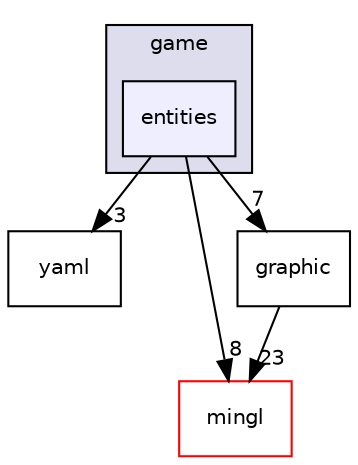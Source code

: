 digraph "libs/game/entities" {
  compound=true
  node [ fontsize="10", fontname="Helvetica"];
  edge [ labelfontsize="10", labelfontname="Helvetica"];
  subgraph clusterdir_10c992a5ad9d681edc7d46cf538bcb51 {
    graph [ bgcolor="#ddddee", pencolor="black", label="game" fontname="Helvetica", fontsize="10", URL="dir_10c992a5ad9d681edc7d46cf538bcb51.html"]
  dir_18fcc25ff4e5fe0e8c5503018f848eb6 [shape=box, label="entities", style="filled", fillcolor="#eeeeff", pencolor="black", URL="dir_18fcc25ff4e5fe0e8c5503018f848eb6.html"];
  }
  dir_08bf7e3e3bbc62e59be05efc7049ea8f [shape=box label="yaml" URL="dir_08bf7e3e3bbc62e59be05efc7049ea8f.html"];
  dir_d4c5b6fad7562fcd9ee8f60dc5abf3ff [shape=box label="mingl" fillcolor="white" style="filled" color="red" URL="dir_d4c5b6fad7562fcd9ee8f60dc5abf3ff.html"];
  dir_a93e348ba5fc0576115edf167d276b1c [shape=box label="graphic" URL="dir_a93e348ba5fc0576115edf167d276b1c.html"];
  dir_18fcc25ff4e5fe0e8c5503018f848eb6->dir_08bf7e3e3bbc62e59be05efc7049ea8f [headlabel="3", labeldistance=1.5 headhref="dir_000018_000023.html"];
  dir_18fcc25ff4e5fe0e8c5503018f848eb6->dir_d4c5b6fad7562fcd9ee8f60dc5abf3ff [headlabel="8", labeldistance=1.5 headhref="dir_000018_000024.html"];
  dir_18fcc25ff4e5fe0e8c5503018f848eb6->dir_a93e348ba5fc0576115edf167d276b1c [headlabel="7", labeldistance=1.5 headhref="dir_000018_000019.html"];
  dir_a93e348ba5fc0576115edf167d276b1c->dir_d4c5b6fad7562fcd9ee8f60dc5abf3ff [headlabel="23", labeldistance=1.5 headhref="dir_000019_000024.html"];
}
